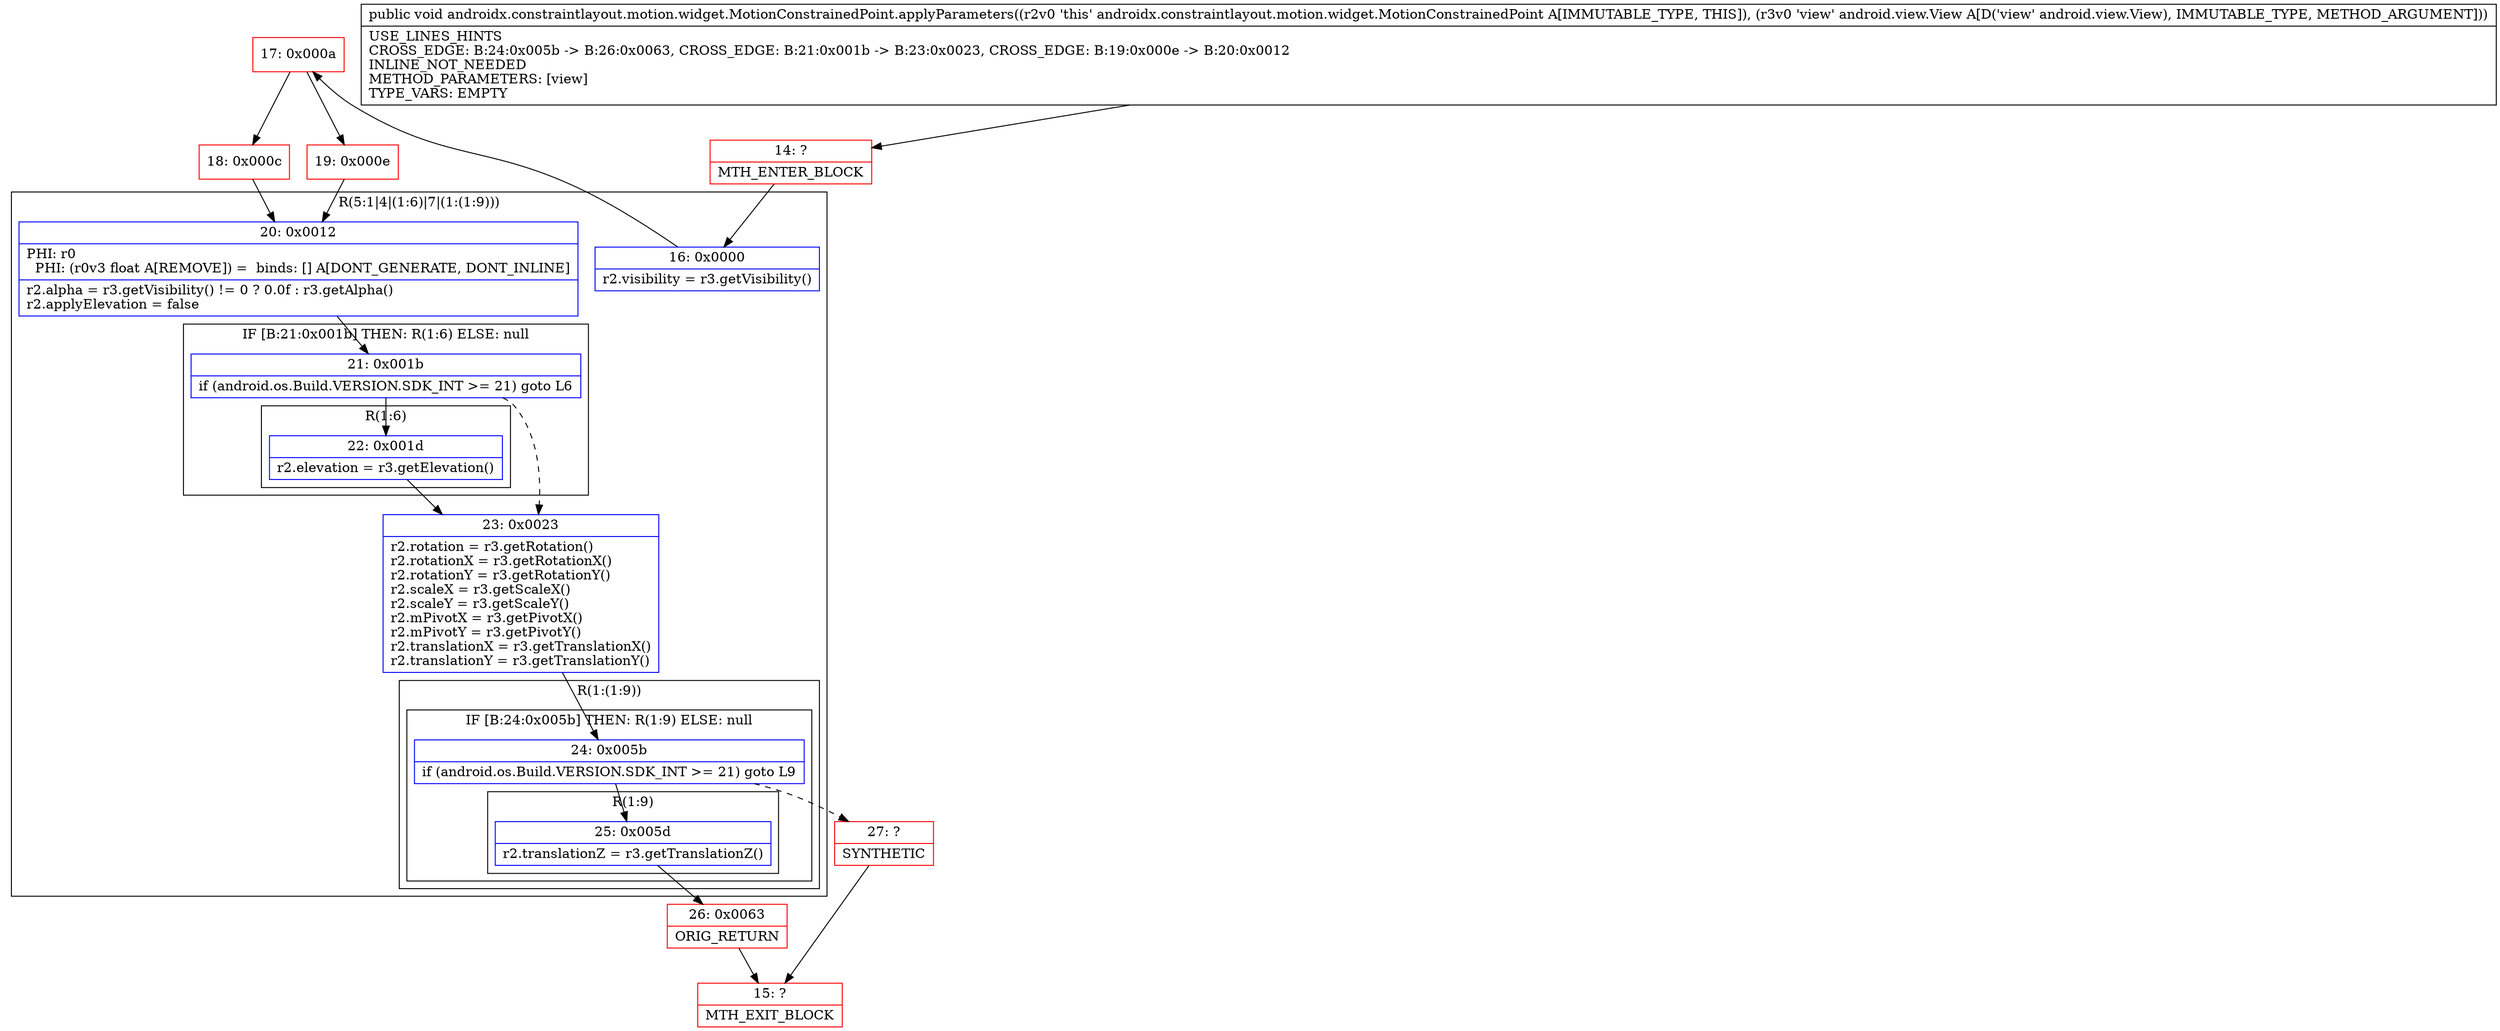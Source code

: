 digraph "CFG forandroidx.constraintlayout.motion.widget.MotionConstrainedPoint.applyParameters(Landroid\/view\/View;)V" {
subgraph cluster_Region_1806787511 {
label = "R(5:1|4|(1:6)|7|(1:(1:9)))";
node [shape=record,color=blue];
Node_16 [shape=record,label="{16\:\ 0x0000|r2.visibility = r3.getVisibility()\l}"];
Node_20 [shape=record,label="{20\:\ 0x0012|PHI: r0 \l  PHI: (r0v3 float A[REMOVE]) =  binds: [] A[DONT_GENERATE, DONT_INLINE]\l|r2.alpha = r3.getVisibility() != 0 ? 0.0f : r3.getAlpha()\lr2.applyElevation = false\l}"];
subgraph cluster_IfRegion_1243094244 {
label = "IF [B:21:0x001b] THEN: R(1:6) ELSE: null";
node [shape=record,color=blue];
Node_21 [shape=record,label="{21\:\ 0x001b|if (android.os.Build.VERSION.SDK_INT \>= 21) goto L6\l}"];
subgraph cluster_Region_1719489357 {
label = "R(1:6)";
node [shape=record,color=blue];
Node_22 [shape=record,label="{22\:\ 0x001d|r2.elevation = r3.getElevation()\l}"];
}
}
Node_23 [shape=record,label="{23\:\ 0x0023|r2.rotation = r3.getRotation()\lr2.rotationX = r3.getRotationX()\lr2.rotationY = r3.getRotationY()\lr2.scaleX = r3.getScaleX()\lr2.scaleY = r3.getScaleY()\lr2.mPivotX = r3.getPivotX()\lr2.mPivotY = r3.getPivotY()\lr2.translationX = r3.getTranslationX()\lr2.translationY = r3.getTranslationY()\l}"];
subgraph cluster_Region_553775923 {
label = "R(1:(1:9))";
node [shape=record,color=blue];
subgraph cluster_IfRegion_1095602303 {
label = "IF [B:24:0x005b] THEN: R(1:9) ELSE: null";
node [shape=record,color=blue];
Node_24 [shape=record,label="{24\:\ 0x005b|if (android.os.Build.VERSION.SDK_INT \>= 21) goto L9\l}"];
subgraph cluster_Region_1261984654 {
label = "R(1:9)";
node [shape=record,color=blue];
Node_25 [shape=record,label="{25\:\ 0x005d|r2.translationZ = r3.getTranslationZ()\l}"];
}
}
}
}
Node_14 [shape=record,color=red,label="{14\:\ ?|MTH_ENTER_BLOCK\l}"];
Node_17 [shape=record,color=red,label="{17\:\ 0x000a}"];
Node_18 [shape=record,color=red,label="{18\:\ 0x000c}"];
Node_26 [shape=record,color=red,label="{26\:\ 0x0063|ORIG_RETURN\l}"];
Node_15 [shape=record,color=red,label="{15\:\ ?|MTH_EXIT_BLOCK\l}"];
Node_27 [shape=record,color=red,label="{27\:\ ?|SYNTHETIC\l}"];
Node_19 [shape=record,color=red,label="{19\:\ 0x000e}"];
MethodNode[shape=record,label="{public void androidx.constraintlayout.motion.widget.MotionConstrainedPoint.applyParameters((r2v0 'this' androidx.constraintlayout.motion.widget.MotionConstrainedPoint A[IMMUTABLE_TYPE, THIS]), (r3v0 'view' android.view.View A[D('view' android.view.View), IMMUTABLE_TYPE, METHOD_ARGUMENT]))  | USE_LINES_HINTS\lCROSS_EDGE: B:24:0x005b \-\> B:26:0x0063, CROSS_EDGE: B:21:0x001b \-\> B:23:0x0023, CROSS_EDGE: B:19:0x000e \-\> B:20:0x0012\lINLINE_NOT_NEEDED\lMETHOD_PARAMETERS: [view]\lTYPE_VARS: EMPTY\l}"];
MethodNode -> Node_14;Node_16 -> Node_17;
Node_20 -> Node_21;
Node_21 -> Node_22;
Node_21 -> Node_23[style=dashed];
Node_22 -> Node_23;
Node_23 -> Node_24;
Node_24 -> Node_25;
Node_24 -> Node_27[style=dashed];
Node_25 -> Node_26;
Node_14 -> Node_16;
Node_17 -> Node_18;
Node_17 -> Node_19;
Node_18 -> Node_20;
Node_26 -> Node_15;
Node_27 -> Node_15;
Node_19 -> Node_20;
}

